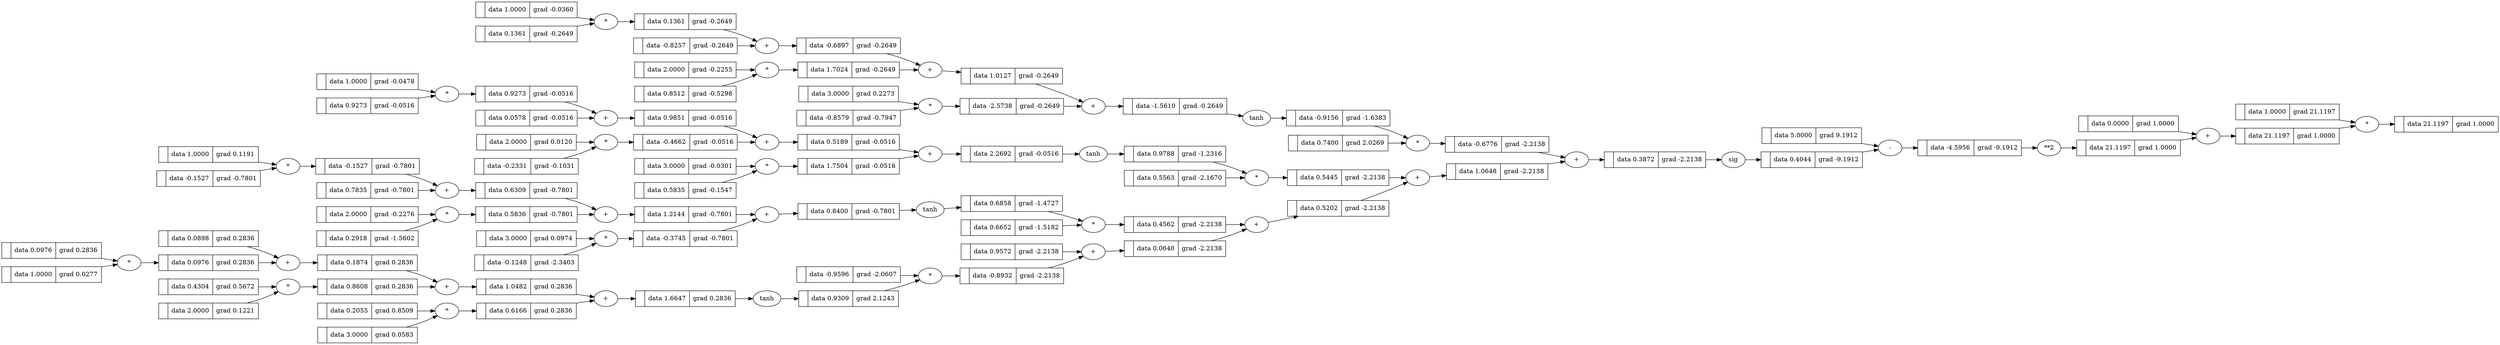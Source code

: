digraph {
	graph [rankdir=LR]
	2879656771712 [label="{  | data 1.6647 | grad 0.2836 }" shape=record]
	"2879656771712+" [label="+"]
	"2879656771712+" -> 2879656771712
	2879656771808 [label="{  | data 0.9309 | grad 2.1243 }" shape=record]
	"2879656771808tanh" [label=tanh]
	"2879656771808tanh" -> 2879656771808
	2879656771952 [label="{  | data 1.0000 | grad 0.1191 }" shape=record]
	2879656772144 [label="{  | data -0.1527 | grad -0.7801 }" shape=record]
	"2879656772144*" [label="*"]
	"2879656772144*" -> 2879656772144
	2879656772336 [label="{  | data 0.6309 | grad -0.7801 }" shape=record]
	"2879656772336+" [label="+"]
	"2879656772336+" -> 2879656772336
	2879656772384 [label="{  | data 2.0000 | grad -0.2276 }" shape=record]
	2879656772576 [label="{  | data 0.5836 | grad -0.7801 }" shape=record]
	"2879656772576*" [label="*"]
	"2879656772576*" -> 2879656772576
	2879656772768 [label="{  | data 1.2144 | grad -0.7801 }" shape=record]
	"2879656772768+" [label="+"]
	"2879656772768+" -> 2879656772768
	2879656772816 [label="{  | data 3.0000 | grad 0.0974 }" shape=record]
	2879656773008 [label="{  | data -0.3745 | grad -0.7801 }" shape=record]
	"2879656773008*" [label="*"]
	"2879656773008*" -> 2879656773008
	2879656773200 [label="{  | data 0.8400 | grad -0.7801 }" shape=record]
	"2879656773200+" [label="+"]
	"2879656773200+" -> 2879656773200
	2879656773296 [label="{  | data 0.6858 | grad -1.4727 }" shape=record]
	"2879656773296tanh" [label=tanh]
	"2879656773296tanh" -> 2879656773296
	2879656773440 [label="{  | data 1.0000 | grad -0.0478 }" shape=record]
	2879656773632 [label="{  | data 0.9273 | grad -0.0516 }" shape=record]
	"2879656773632*" [label="*"]
	"2879656773632*" -> 2879656773632
	2879656773824 [label="{  | data 0.9851 | grad -0.0516 }" shape=record]
	"2879656773824+" [label="+"]
	"2879656773824+" -> 2879656773824
	2879656773872 [label="{  | data 2.0000 | grad 0.0120 }" shape=record]
	2879656774064 [label="{  | data -0.4662 | grad -0.0516 }" shape=record]
	"2879656774064*" [label="*"]
	"2879656774064*" -> 2879656774064
	2879656774256 [label="{  | data 0.5189 | grad -0.0516 }" shape=record]
	"2879656774256+" [label="+"]
	"2879656774256+" -> 2879656774256
	2879656774304 [label="{  | data 3.0000 | grad -0.0301 }" shape=record]
	2879656774496 [label="{  | data 1.7504 | grad -0.0516 }" shape=record]
	"2879656774496*" [label="*"]
	"2879656774496*" -> 2879656774496
	2879656774688 [label="{  | data 2.2692 | grad -0.0516 }" shape=record]
	"2879656774688+" [label="+"]
	"2879656774688+" -> 2879656774688
	2879656774784 [label="{  | data 0.9788 | grad -1.2316 }" shape=record]
	"2879656774784tanh" [label=tanh]
	"2879656774784tanh" -> 2879656774784
	2879656774928 [label="{  | data 1.0000 | grad -0.0360 }" shape=record]
	2879656775120 [label="{  | data 0.1361 | grad -0.2649 }" shape=record]
	"2879656775120*" [label="*"]
	"2879656775120*" -> 2879656775120
	2879656775312 [label="{  | data -0.6897 | grad -0.2649 }" shape=record]
	"2879656775312+" [label="+"]
	"2879656775312+" -> 2879656775312
	2879656775360 [label="{  | data 2.0000 | grad -0.2255 }" shape=record]
	2879656775552 [label="{  | data 1.7024 | grad -0.2649 }" shape=record]
	"2879656775552*" [label="*"]
	"2879656775552*" -> 2879656775552
	2879656775744 [label="{  | data 1.0127 | grad -0.2649 }" shape=record]
	"2879656775744+" [label="+"]
	"2879656775744+" -> 2879656775744
	2879656775792 [label="{  | data 3.0000 | grad 0.2273 }" shape=record]
	2879656775984 [label="{  | data -2.5738 | grad -0.2649 }" shape=record]
	"2879656775984*" [label="*"]
	"2879656775984*" -> 2879656775984
	2879656776176 [label="{  | data -1.5610 | grad -0.2649 }" shape=record]
	"2879656776176+" [label="+"]
	"2879656776176+" -> 2879656776176
	2879656776272 [label="{  | data -0.9156 | grad -1.6383 }" shape=record]
	"2879656776272tanh" [label=tanh]
	"2879656776272tanh" -> 2879656776272
	2879656653504 [label="{  | data -0.1527 | grad -0.7801 }" shape=record]
	2879656776560 [label="{  | data -0.8932 | grad -2.2138 }" shape=record]
	"2879656776560*" [label="*"]
	"2879656776560*" -> 2879656776560
	2879654589312 [label="{  | data 0.0976 | grad 0.2836 }" shape=record]
	2879656776752 [label="{  | data 0.0640 | grad -2.2138 }" shape=record]
	"2879656776752+" [label="+"]
	"2879656776752+" -> 2879656776752
	2879656776944 [label="{  | data 0.4562 | grad -2.2138 }" shape=record]
	"2879656776944*" [label="*"]
	"2879656776944*" -> 2879656776944
	2879656777136 [label="{  | data 0.5202 | grad -2.2138 }" shape=record]
	"2879656777136+" [label="+"]
	"2879656777136+" -> 2879656777136
	2879656777328 [label="{  | data 0.5445 | grad -2.2138 }" shape=record]
	"2879656777328*" [label="*"]
	"2879656777328*" -> 2879656777328
	2879656654464 [label="{  | data 0.2918 | grad -1.5602 }" shape=record]
	2879656654512 [label="{  | data 0.7835 | grad -0.7801 }" shape=record]
	2879656654560 [label="{  | data -0.1248 | grad -2.3403 }" shape=record]
	2879656777520 [label="{  | data 1.0648 | grad -2.2138 }" shape=record]
	"2879656777520+" [label="+"]
	"2879656777520+" -> 2879656777520
	2879654917952 [label="{  | data 0.4304 | grad 0.5672 }" shape=record]
	2879656654656 [label="{  | data 0.9273 | grad -0.0516 }" shape=record]
	2879656654704 [label="{  | data -0.2331 | grad -0.1031 }" shape=record]
	2879656654752 [label="{  | data 0.5835 | grad -0.1547 }" shape=record]
	2879656654800 [label="{  | data 0.0578 | grad -0.0516 }" shape=record]
	2879656777712 [label="{  | data -0.6776 | grad -2.2138 }" shape=record]
	"2879656777712*" [label="*"]
	"2879656777712*" -> 2879656777712
	2879656654896 [label="{  | data 0.1361 | grad -0.2649 }" shape=record]
	2879654918240 [label="{  | data 0.2055 | grad 0.8509 }" shape=record]
	2879656654944 [label="{  | data 0.8512 | grad -0.5298 }" shape=record]
	2879654918288 [label="{  | data 0.0898 | grad 0.2836 }" shape=record]
	2879656654992 [label="{  | data -0.8579 | grad -0.7947 }" shape=record]
	2879656777904 [label="{  | data 0.3872 | grad -2.2138 }" shape=record]
	"2879656777904+" [label="+"]
	"2879656777904+" -> 2879656777904
	2879656655040 [label="{  | data -0.8257 | grad -0.2649 }" shape=record]
	2879656778000 [label="{  | data 0.4044 | grad -9.1912 }" shape=record]
	"2879656778000sig" [label=sig]
	"2879656778000sig" -> 2879656778000
	2879656778048 [label="{  | data 5.0000 | grad 9.1912 }" shape=record]
	2879656655184 [label="{  | data -0.9596 | grad -2.0607 }" shape=record]
	2879656655232 [label="{  | data 0.6652 | grad -1.5182 }" shape=record]
	2879656655280 [label="{  | data 0.5563 | grad -2.1670 }" shape=record]
	2879656655328 [label="{  | data 0.7400 | grad 2.0269 }" shape=record]
	2879656778240 [label="{  | data -4.5956 | grad -9.1912 }" shape=record]
	"2879656778240-" [label="-"]
	"2879656778240-" -> 2879656778240
	2879656655376 [label="{  | data 0.9572 | grad -2.2138 }" shape=record]
	2879656778432 [label="{  | data 21.1197 | grad 1.0000 }" shape=record]
	"2879656778432**2" [label="**2"]
	"2879656778432**2" -> 2879656778432
	2879656655712 [label="{  | data 1.0000 | grad 0.0277 }" shape=record]
	2879656778624 [label="{  | data 0.0000 | grad 1.0000 }" shape=record]
	2879656778672 [label="{  | data 21.1197 | grad 1.0000 }" shape=record]
	"2879656778672+" [label="+"]
	"2879656778672+" -> 2879656778672
	2879656778768 [label="{  | data 1.0000 | grad 21.1197 }" shape=record]
	2879656655904 [label="{  | data 0.0976 | grad 0.2836 }" shape=record]
	"2879656655904*" [label="*"]
	"2879656655904*" -> 2879656655904
	2879656778816 [label="{  | data 21.1197 | grad 1.0000 }" shape=record]
	"2879656778816*" [label="*"]
	"2879656778816*" -> 2879656778816
	2879656656096 [label="{  | data 0.1874 | grad 0.2836 }" shape=record]
	"2879656656096+" [label="+"]
	"2879656656096+" -> 2879656656096
	2879656656144 [label="{  | data 2.0000 | grad 0.1221 }" shape=record]
	2879656656336 [label="{  | data 0.8608 | grad 0.2836 }" shape=record]
	"2879656656336*" [label="*"]
	"2879656656336*" -> 2879656656336
	2879656656528 [label="{  | data 1.0482 | grad 0.2836 }" shape=record]
	"2879656656528+" [label="+"]
	"2879656656528+" -> 2879656656528
	2879656656576 [label="{  | data 3.0000 | grad 0.0583 }" shape=record]
	2879656656768 [label="{  | data 0.6166 | grad 0.2836 }" shape=record]
	"2879656656768*" [label="*"]
	"2879656656768*" -> 2879656656768
	2879656778240 -> "2879656778432**2"
	2879656775744 -> "2879656776176+"
	2879656656768 -> "2879656771712+"
	2879656774064 -> "2879656774256+"
	2879656778768 -> "2879656778816*"
	2879656778624 -> "2879656778672+"
	2879656776560 -> "2879656776752+"
	2879654918240 -> "2879656656768*"
	2879656772816 -> "2879656773008*"
	2879656654992 -> "2879656775984*"
	2879656771712 -> "2879656771808tanh"
	2879654917952 -> "2879656656336*"
	2879656654944 -> "2879656775552*"
	2879656773632 -> "2879656773824+"
	2879656655904 -> "2879656656096+"
	2879656654560 -> "2879656773008*"
	2879656773200 -> "2879656773296tanh"
	2879656655280 -> "2879656777328*"
	2879656772384 -> "2879656772576*"
	2879656656576 -> "2879656656768*"
	2879656654752 -> "2879656774496*"
	2879656775984 -> "2879656776176+"
	2879656777520 -> "2879656777904+"
	2879656776944 -> "2879656777136+"
	2879656775312 -> "2879656775744+"
	2879656775552 -> "2879656775744+"
	2879656771952 -> "2879656772144*"
	2879656777904 -> "2879656778000sig"
	2879656656144 -> "2879656656336*"
	2879654589312 -> "2879656655904*"
	2879656774304 -> "2879656774496*"
	2879656778048 -> "2879656778240-"
	2879656654896 -> "2879656775120*"
	2879656655376 -> "2879656776752+"
	2879656654512 -> "2879656772336+"
	2879656655040 -> "2879656775312+"
	2879656772768 -> "2879656773200+"
	2879656773872 -> "2879656774064*"
	2879654918288 -> "2879656656096+"
	2879656655232 -> "2879656776944*"
	2879656774688 -> "2879656774784tanh"
	2879656654704 -> "2879656774064*"
	2879656776272 -> "2879656777712*"
	2879656778432 -> "2879656778672+"
	2879656772336 -> "2879656772768+"
	2879656773440 -> "2879656773632*"
	2879656775120 -> "2879656775312+"
	2879656655712 -> "2879656655904*"
	2879656777328 -> "2879656777520+"
	2879656654656 -> "2879656773632*"
	2879656775792 -> "2879656775984*"
	2879656654800 -> "2879656773824+"
	2879656778672 -> "2879656778816*"
	2879656778000 -> "2879656778240-"
	2879656773008 -> "2879656773200+"
	2879656775360 -> "2879656775552*"
	2879656774928 -> "2879656775120*"
	2879656776752 -> "2879656777136+"
	2879656654464 -> "2879656772576*"
	2879656773296 -> "2879656776944*"
	2879656772576 -> "2879656772768+"
	2879656776176 -> "2879656776272tanh"
	2879656777712 -> "2879656777904+"
	2879656656528 -> "2879656771712+"
	2879656774784 -> "2879656777328*"
	2879656655184 -> "2879656776560*"
	2879656656096 -> "2879656656528+"
	2879656773824 -> "2879656774256+"
	2879656771808 -> "2879656776560*"
	2879656655328 -> "2879656777712*"
	2879656653504 -> "2879656772144*"
	2879656774256 -> "2879656774688+"
	2879656772144 -> "2879656772336+"
	2879656656336 -> "2879656656528+"
	2879656774496 -> "2879656774688+"
	2879656777136 -> "2879656777520+"
}
